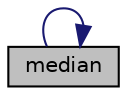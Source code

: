 digraph "median"
{
 // LATEX_PDF_SIZE
  edge [fontname="Helvetica",fontsize="10",labelfontname="Helvetica",labelfontsize="10"];
  node [fontname="Helvetica",fontsize="10",shape=record];
  rankdir="LR";
  Node1 [label="median",height=0.2,width=0.4,color="black", fillcolor="grey75", style="filled", fontcolor="black",tooltip="Returns the median of the specified vector of size n."];
  Node1 -> Node1 [color="midnightblue",fontsize="10",style="solid",fontname="Helvetica"];
}
